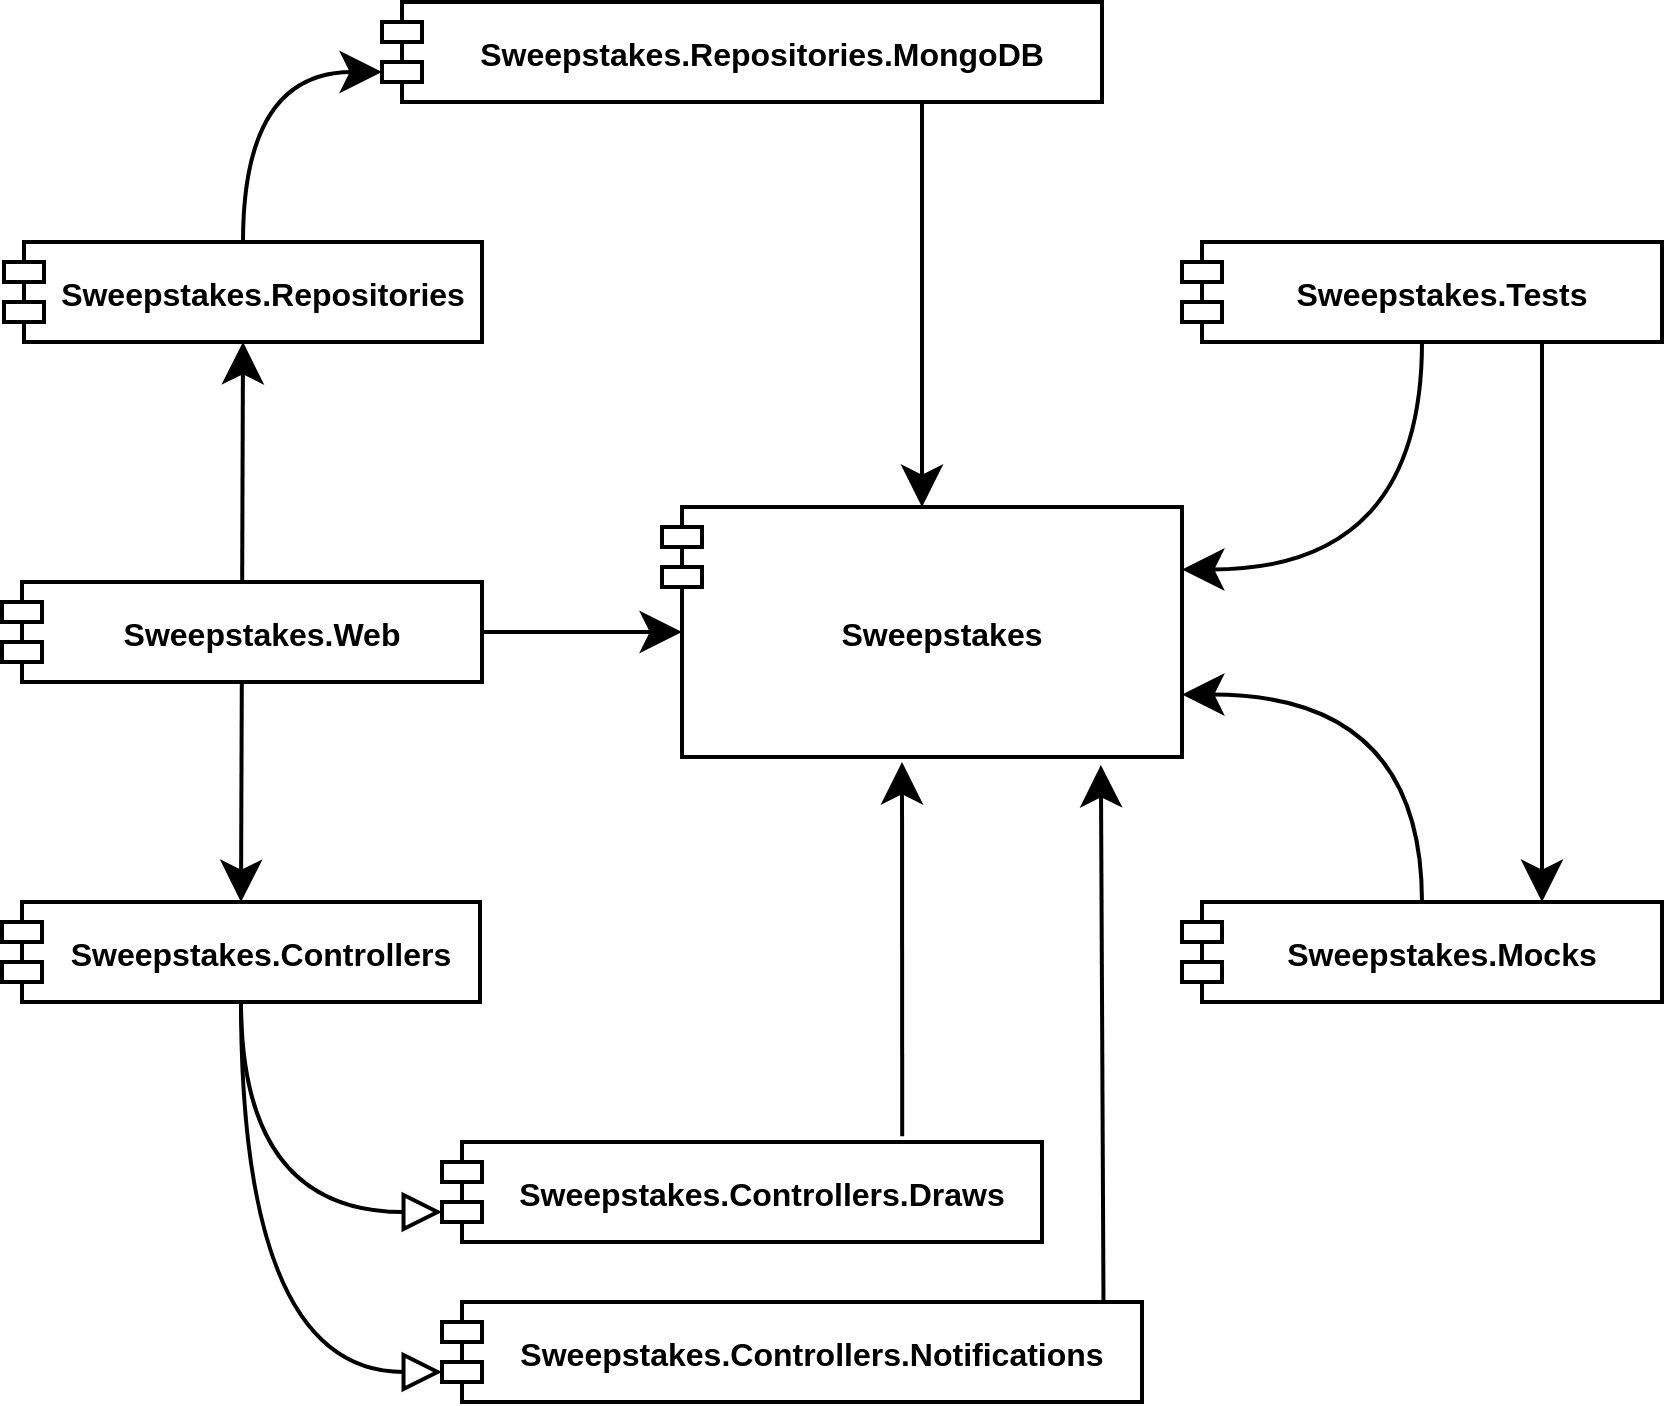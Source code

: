 <mxfile version="14.6.11" type="device"><diagram id="3Wc16xWr1BVxokMQCZTO" name="Page-1"><mxGraphModel dx="1979" dy="1806" grid="1" gridSize="10" guides="1" tooltips="1" connect="1" arrows="1" fold="1" page="1" pageScale="1" pageWidth="827" pageHeight="1169" math="0" shadow="0"><root><mxCell id="0"/><mxCell id="1" parent="0"/><mxCell id="WE0AvPusSJTnh7L7GxX6-2" value="Sweepstakes" style="shape=module;align=left;spacingLeft=20;align=center;verticalAlign=middle;fontSize=16;fontStyle=1;strokeWidth=2;" parent="1" vertex="1"><mxGeometry x="320" y="202.5" width="260" height="125" as="geometry"/></mxCell><mxCell id="WE0AvPusSJTnh7L7GxX6-24" style="orthogonalLoop=1;jettySize=auto;html=1;fontSize=16;endArrow=classic;endFill=1;endSize=15;strokeWidth=2;exitX=0.767;exitY=-0.058;exitDx=0;exitDy=0;exitPerimeter=0;" parent="1" source="WE0AvPusSJTnh7L7GxX6-43" edge="1"><mxGeometry relative="1" as="geometry"><mxPoint x="380" y="510" as="sourcePoint"/><mxPoint x="440" y="330" as="targetPoint"/></mxGeometry></mxCell><mxCell id="Z-aLAfcUHnRriLylvKeM-15" style="edgeStyle=none;rounded=0;orthogonalLoop=1;jettySize=auto;html=1;entryX=0.844;entryY=1.032;entryDx=0;entryDy=0;endSize=15;strokeWidth=2;exitX=0.945;exitY=0.011;exitDx=0;exitDy=0;exitPerimeter=0;endArrow=classic;endFill=1;entryPerimeter=0;" edge="1" parent="1" source="WE0AvPusSJTnh7L7GxX6-3" target="WE0AvPusSJTnh7L7GxX6-2"><mxGeometry relative="1" as="geometry"/></mxCell><mxCell id="WE0AvPusSJTnh7L7GxX6-3" value="Sweepstakes.Controllers.Notifications" style="shape=module;align=left;spacingLeft=20;align=center;verticalAlign=middle;fontSize=16;fontStyle=1;strokeWidth=2;" parent="1" vertex="1"><mxGeometry x="210" y="600" width="350" height="50" as="geometry"/></mxCell><mxCell id="WE0AvPusSJTnh7L7GxX6-23" style="orthogonalLoop=1;jettySize=auto;html=1;entryX=0.5;entryY=0;entryDx=0;entryDy=0;fontSize=16;endArrow=classic;endFill=1;endSize=15;strokeWidth=2;exitX=0.75;exitY=1;exitDx=0;exitDy=0;" parent="1" source="WE0AvPusSJTnh7L7GxX6-4" target="WE0AvPusSJTnh7L7GxX6-2" edge="1"><mxGeometry relative="1" as="geometry"/></mxCell><mxCell id="WE0AvPusSJTnh7L7GxX6-4" value="Sweepstakes.Repositories.MongoDB" style="shape=module;align=left;spacingLeft=20;align=center;verticalAlign=middle;fontSize=16;fontStyle=1;sketch=0;shadow=0;strokeWidth=2;" parent="1" vertex="1"><mxGeometry x="180" y="-50" width="360" height="50" as="geometry"/></mxCell><mxCell id="WE0AvPusSJTnh7L7GxX6-33" style="edgeStyle=orthogonalEdgeStyle;curved=1;orthogonalLoop=1;jettySize=auto;html=1;entryX=0.75;entryY=0;entryDx=0;entryDy=0;fontSize=16;strokeWidth=2;endSize=15;exitX=0.75;exitY=1;exitDx=0;exitDy=0;" parent="1" source="WE0AvPusSJTnh7L7GxX6-5" target="WE0AvPusSJTnh7L7GxX6-6" edge="1"><mxGeometry relative="1" as="geometry"/></mxCell><mxCell id="WE0AvPusSJTnh7L7GxX6-34" style="edgeStyle=orthogonalEdgeStyle;curved=1;orthogonalLoop=1;jettySize=auto;html=1;entryX=1;entryY=0.25;entryDx=0;entryDy=0;fontSize=16;strokeWidth=2;endSize=15;" parent="1" source="WE0AvPusSJTnh7L7GxX6-5" target="WE0AvPusSJTnh7L7GxX6-2" edge="1"><mxGeometry relative="1" as="geometry"/></mxCell><mxCell id="WE0AvPusSJTnh7L7GxX6-5" value="Sweepstakes.Tests" style="shape=module;align=left;spacingLeft=20;align=center;verticalAlign=middle;fontSize=16;fontStyle=1;strokeWidth=2;" parent="1" vertex="1"><mxGeometry x="580" y="70" width="240" height="50" as="geometry"/></mxCell><mxCell id="WE0AvPusSJTnh7L7GxX6-31" style="edgeStyle=orthogonalEdgeStyle;orthogonalLoop=1;jettySize=auto;html=1;entryX=1;entryY=0.75;entryDx=0;entryDy=0;fontSize=16;curved=1;startSize=6;endArrow=classic;endFill=1;endSize=15;strokeWidth=2;" parent="1" source="WE0AvPusSJTnh7L7GxX6-6" target="WE0AvPusSJTnh7L7GxX6-2" edge="1"><mxGeometry relative="1" as="geometry"/></mxCell><mxCell id="WE0AvPusSJTnh7L7GxX6-6" value="Sweepstakes.Mocks" style="shape=module;align=left;spacingLeft=20;align=center;verticalAlign=middle;fontSize=16;fontStyle=1;strokeWidth=2;" parent="1" vertex="1"><mxGeometry x="580" y="400" width="240" height="50" as="geometry"/></mxCell><mxCell id="WE0AvPusSJTnh7L7GxX6-27" style="edgeStyle=orthogonalEdgeStyle;rounded=0;orthogonalLoop=1;jettySize=auto;html=1;fontSize=16;entryX=0;entryY=0.5;entryDx=10;entryDy=0;entryPerimeter=0;strokeWidth=2;endSize=15;" parent="1" source="WE0AvPusSJTnh7L7GxX6-8" target="WE0AvPusSJTnh7L7GxX6-2" edge="1"><mxGeometry relative="1" as="geometry"/></mxCell><mxCell id="Z-aLAfcUHnRriLylvKeM-12" style="edgeStyle=none;rounded=0;orthogonalLoop=1;jettySize=auto;html=1;entryX=0.5;entryY=1;entryDx=0;entryDy=0;endSize=15;strokeWidth=2;" edge="1" parent="1" source="WE0AvPusSJTnh7L7GxX6-8" target="Z-aLAfcUHnRriLylvKeM-3"><mxGeometry relative="1" as="geometry"/></mxCell><mxCell id="Z-aLAfcUHnRriLylvKeM-13" style="edgeStyle=none;rounded=0;orthogonalLoop=1;jettySize=auto;html=1;entryX=0.5;entryY=0;entryDx=0;entryDy=0;endSize=15;strokeWidth=2;" edge="1" parent="1" source="WE0AvPusSJTnh7L7GxX6-8" target="Z-aLAfcUHnRriLylvKeM-4"><mxGeometry relative="1" as="geometry"/></mxCell><mxCell id="WE0AvPusSJTnh7L7GxX6-8" value="Sweepstakes.Web" style="shape=module;align=left;spacingLeft=20;align=center;verticalAlign=middle;fontSize=16;fontStyle=1;strokeWidth=2;" parent="1" vertex="1"><mxGeometry x="-10" y="240" width="240" height="50" as="geometry"/></mxCell><mxCell id="WE0AvPusSJTnh7L7GxX6-41" value="" style="rounded=1;whiteSpace=wrap;html=1;shadow=0;sketch=0;fontSize=20;align=left;" parent="1" vertex="1"><mxGeometry x="320" y="160" width="40" as="geometry"/></mxCell><mxCell id="WE0AvPusSJTnh7L7GxX6-43" value="Sweepstakes.Controllers.Draws" style="shape=module;align=left;spacingLeft=20;align=center;verticalAlign=middle;fontSize=16;fontStyle=1;strokeWidth=2;" parent="1" vertex="1"><mxGeometry x="210" y="520" width="300" height="50" as="geometry"/></mxCell><mxCell id="Z-aLAfcUHnRriLylvKeM-14" style="edgeStyle=orthogonalEdgeStyle;rounded=0;orthogonalLoop=1;jettySize=auto;html=1;entryX=0;entryY=0;entryDx=0;entryDy=35;entryPerimeter=0;endSize=15;strokeWidth=2;curved=1;" edge="1" parent="1" source="Z-aLAfcUHnRriLylvKeM-3" target="WE0AvPusSJTnh7L7GxX6-4"><mxGeometry relative="1" as="geometry"/></mxCell><mxCell id="Z-aLAfcUHnRriLylvKeM-3" value="Sweepstakes.Repositories" style="shape=module;align=left;spacingLeft=20;align=center;verticalAlign=middle;fontSize=16;fontStyle=1;sketch=0;shadow=0;strokeWidth=2;" vertex="1" parent="1"><mxGeometry x="-9" y="70" width="239" height="50" as="geometry"/></mxCell><mxCell id="Z-aLAfcUHnRriLylvKeM-16" style="edgeStyle=orthogonalEdgeStyle;rounded=0;orthogonalLoop=1;jettySize=auto;html=1;entryX=0;entryY=0;entryDx=0;entryDy=35;entryPerimeter=0;endArrow=block;endFill=0;endSize=15;strokeWidth=2;curved=1;" edge="1" parent="1" source="Z-aLAfcUHnRriLylvKeM-4" target="WE0AvPusSJTnh7L7GxX6-3"><mxGeometry relative="1" as="geometry"/></mxCell><mxCell id="Z-aLAfcUHnRriLylvKeM-17" style="edgeStyle=orthogonalEdgeStyle;curved=1;rounded=0;orthogonalLoop=1;jettySize=auto;html=1;entryX=0;entryY=0;entryDx=0;entryDy=35;entryPerimeter=0;endArrow=block;endFill=0;endSize=15;strokeWidth=2;" edge="1" parent="1" source="Z-aLAfcUHnRriLylvKeM-4" target="WE0AvPusSJTnh7L7GxX6-43"><mxGeometry relative="1" as="geometry"/></mxCell><mxCell id="Z-aLAfcUHnRriLylvKeM-4" value="Sweepstakes.Controllers" style="shape=module;align=left;spacingLeft=20;align=center;verticalAlign=middle;fontSize=16;fontStyle=1;sketch=0;shadow=0;strokeWidth=2;" vertex="1" parent="1"><mxGeometry x="-10" y="400" width="239" height="50" as="geometry"/></mxCell></root></mxGraphModel></diagram></mxfile>